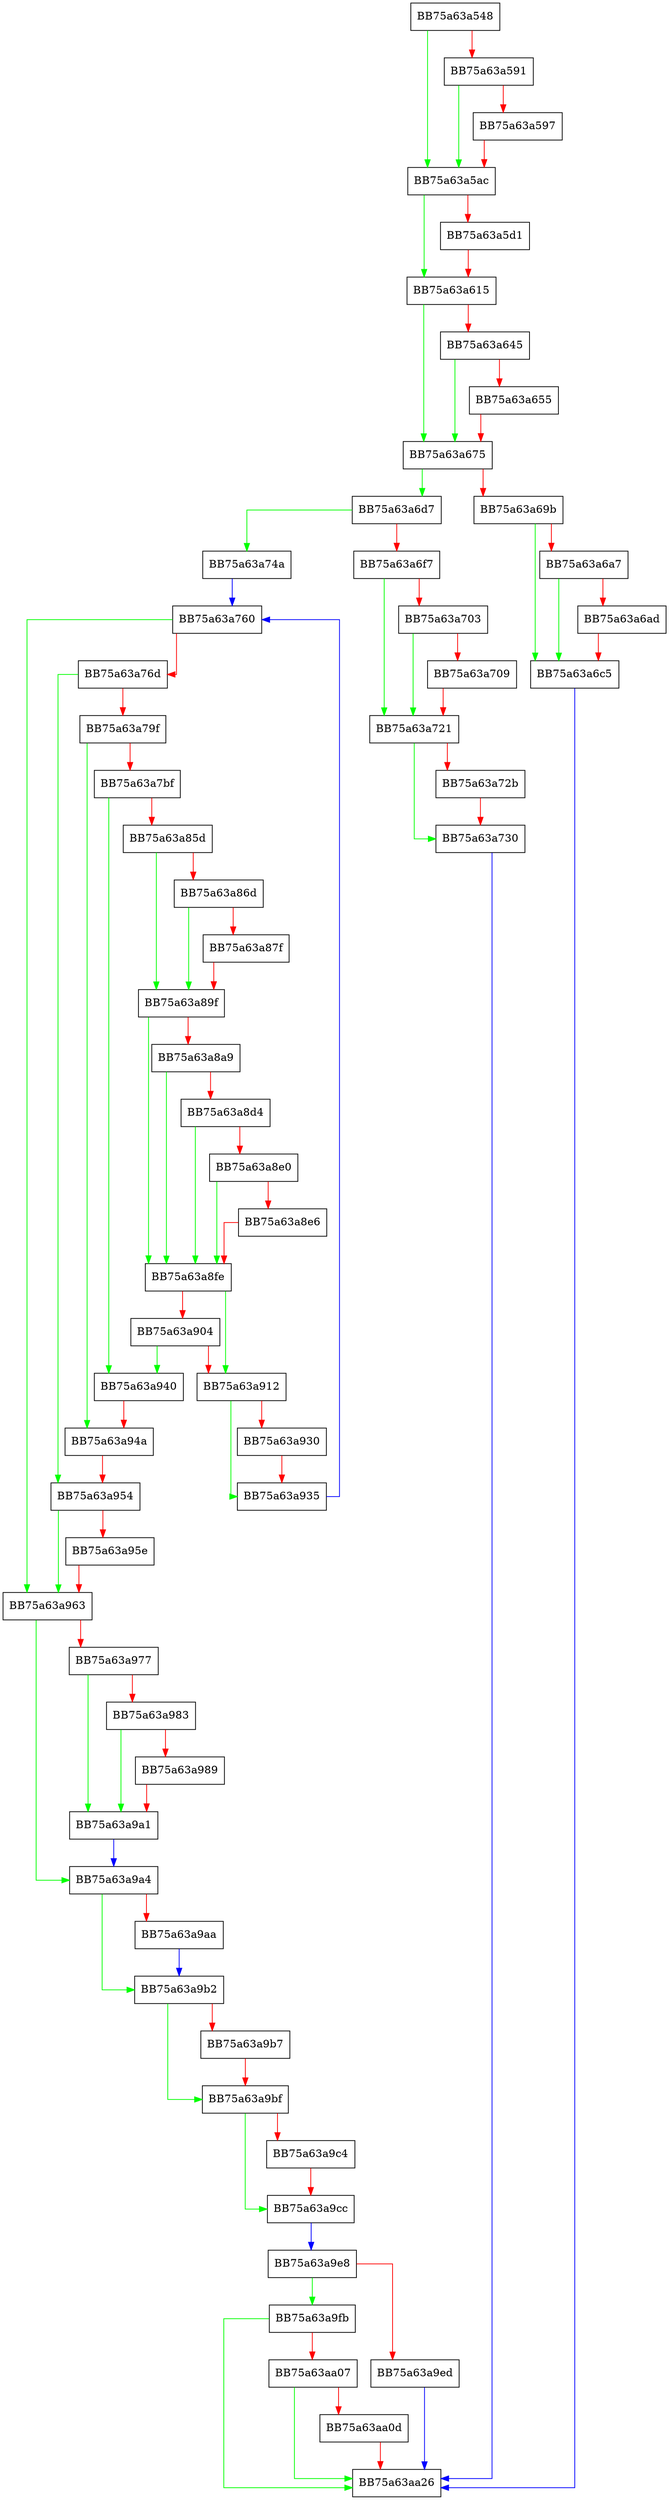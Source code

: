 digraph SendIntegrityTelemetry {
  node [shape="box"];
  graph [splines=ortho];
  BB75a63a548 -> BB75a63a5ac [color="green"];
  BB75a63a548 -> BB75a63a591 [color="red"];
  BB75a63a591 -> BB75a63a5ac [color="green"];
  BB75a63a591 -> BB75a63a597 [color="red"];
  BB75a63a597 -> BB75a63a5ac [color="red"];
  BB75a63a5ac -> BB75a63a615 [color="green"];
  BB75a63a5ac -> BB75a63a5d1 [color="red"];
  BB75a63a5d1 -> BB75a63a615 [color="red"];
  BB75a63a615 -> BB75a63a675 [color="green"];
  BB75a63a615 -> BB75a63a645 [color="red"];
  BB75a63a645 -> BB75a63a675 [color="green"];
  BB75a63a645 -> BB75a63a655 [color="red"];
  BB75a63a655 -> BB75a63a675 [color="red"];
  BB75a63a675 -> BB75a63a6d7 [color="green"];
  BB75a63a675 -> BB75a63a69b [color="red"];
  BB75a63a69b -> BB75a63a6c5 [color="green"];
  BB75a63a69b -> BB75a63a6a7 [color="red"];
  BB75a63a6a7 -> BB75a63a6c5 [color="green"];
  BB75a63a6a7 -> BB75a63a6ad [color="red"];
  BB75a63a6ad -> BB75a63a6c5 [color="red"];
  BB75a63a6c5 -> BB75a63aa26 [color="blue"];
  BB75a63a6d7 -> BB75a63a74a [color="green"];
  BB75a63a6d7 -> BB75a63a6f7 [color="red"];
  BB75a63a6f7 -> BB75a63a721 [color="green"];
  BB75a63a6f7 -> BB75a63a703 [color="red"];
  BB75a63a703 -> BB75a63a721 [color="green"];
  BB75a63a703 -> BB75a63a709 [color="red"];
  BB75a63a709 -> BB75a63a721 [color="red"];
  BB75a63a721 -> BB75a63a730 [color="green"];
  BB75a63a721 -> BB75a63a72b [color="red"];
  BB75a63a72b -> BB75a63a730 [color="red"];
  BB75a63a730 -> BB75a63aa26 [color="blue"];
  BB75a63a74a -> BB75a63a760 [color="blue"];
  BB75a63a760 -> BB75a63a963 [color="green"];
  BB75a63a760 -> BB75a63a76d [color="red"];
  BB75a63a76d -> BB75a63a954 [color="green"];
  BB75a63a76d -> BB75a63a79f [color="red"];
  BB75a63a79f -> BB75a63a94a [color="green"];
  BB75a63a79f -> BB75a63a7bf [color="red"];
  BB75a63a7bf -> BB75a63a940 [color="green"];
  BB75a63a7bf -> BB75a63a85d [color="red"];
  BB75a63a85d -> BB75a63a89f [color="green"];
  BB75a63a85d -> BB75a63a86d [color="red"];
  BB75a63a86d -> BB75a63a89f [color="green"];
  BB75a63a86d -> BB75a63a87f [color="red"];
  BB75a63a87f -> BB75a63a89f [color="red"];
  BB75a63a89f -> BB75a63a8fe [color="green"];
  BB75a63a89f -> BB75a63a8a9 [color="red"];
  BB75a63a8a9 -> BB75a63a8fe [color="green"];
  BB75a63a8a9 -> BB75a63a8d4 [color="red"];
  BB75a63a8d4 -> BB75a63a8fe [color="green"];
  BB75a63a8d4 -> BB75a63a8e0 [color="red"];
  BB75a63a8e0 -> BB75a63a8fe [color="green"];
  BB75a63a8e0 -> BB75a63a8e6 [color="red"];
  BB75a63a8e6 -> BB75a63a8fe [color="red"];
  BB75a63a8fe -> BB75a63a912 [color="green"];
  BB75a63a8fe -> BB75a63a904 [color="red"];
  BB75a63a904 -> BB75a63a940 [color="green"];
  BB75a63a904 -> BB75a63a912 [color="red"];
  BB75a63a912 -> BB75a63a935 [color="green"];
  BB75a63a912 -> BB75a63a930 [color="red"];
  BB75a63a930 -> BB75a63a935 [color="red"];
  BB75a63a935 -> BB75a63a760 [color="blue"];
  BB75a63a940 -> BB75a63a94a [color="red"];
  BB75a63a94a -> BB75a63a954 [color="red"];
  BB75a63a954 -> BB75a63a963 [color="green"];
  BB75a63a954 -> BB75a63a95e [color="red"];
  BB75a63a95e -> BB75a63a963 [color="red"];
  BB75a63a963 -> BB75a63a9a4 [color="green"];
  BB75a63a963 -> BB75a63a977 [color="red"];
  BB75a63a977 -> BB75a63a9a1 [color="green"];
  BB75a63a977 -> BB75a63a983 [color="red"];
  BB75a63a983 -> BB75a63a9a1 [color="green"];
  BB75a63a983 -> BB75a63a989 [color="red"];
  BB75a63a989 -> BB75a63a9a1 [color="red"];
  BB75a63a9a1 -> BB75a63a9a4 [color="blue"];
  BB75a63a9a4 -> BB75a63a9b2 [color="green"];
  BB75a63a9a4 -> BB75a63a9aa [color="red"];
  BB75a63a9aa -> BB75a63a9b2 [color="blue"];
  BB75a63a9b2 -> BB75a63a9bf [color="green"];
  BB75a63a9b2 -> BB75a63a9b7 [color="red"];
  BB75a63a9b7 -> BB75a63a9bf [color="red"];
  BB75a63a9bf -> BB75a63a9cc [color="green"];
  BB75a63a9bf -> BB75a63a9c4 [color="red"];
  BB75a63a9c4 -> BB75a63a9cc [color="red"];
  BB75a63a9cc -> BB75a63a9e8 [color="blue"];
  BB75a63a9e8 -> BB75a63a9fb [color="green"];
  BB75a63a9e8 -> BB75a63a9ed [color="red"];
  BB75a63a9ed -> BB75a63aa26 [color="blue"];
  BB75a63a9fb -> BB75a63aa26 [color="green"];
  BB75a63a9fb -> BB75a63aa07 [color="red"];
  BB75a63aa07 -> BB75a63aa26 [color="green"];
  BB75a63aa07 -> BB75a63aa0d [color="red"];
  BB75a63aa0d -> BB75a63aa26 [color="red"];
}